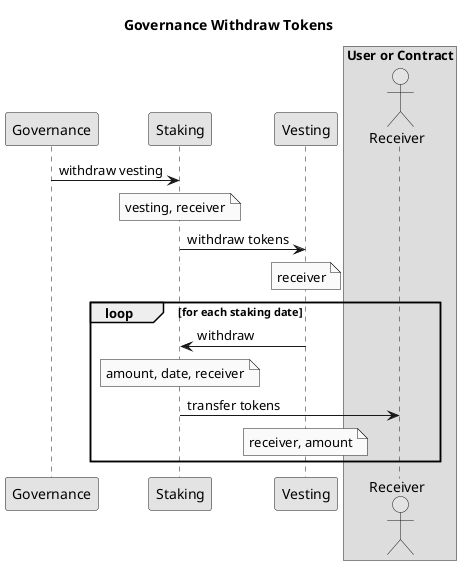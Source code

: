 @startuml
title Governance Withdraw Tokens

skinparam monochrome true

' Participants:

participant "Governance" as G

participant "Staking" as S

participant "Vesting" as V

box "User or Contract"
actor "Receiver" as U
end box

G->S: withdraw vesting
note over S
    vesting, receiver
end note

S->V: withdraw tokens
note over V
    receiver
end note

loop for each staking date
    V->S: withdraw
    note over S
        amount, date, receiver
    end note
    S->U: transfer tokens
    note over V
        receiver, amount
    end note
end

@enduml
